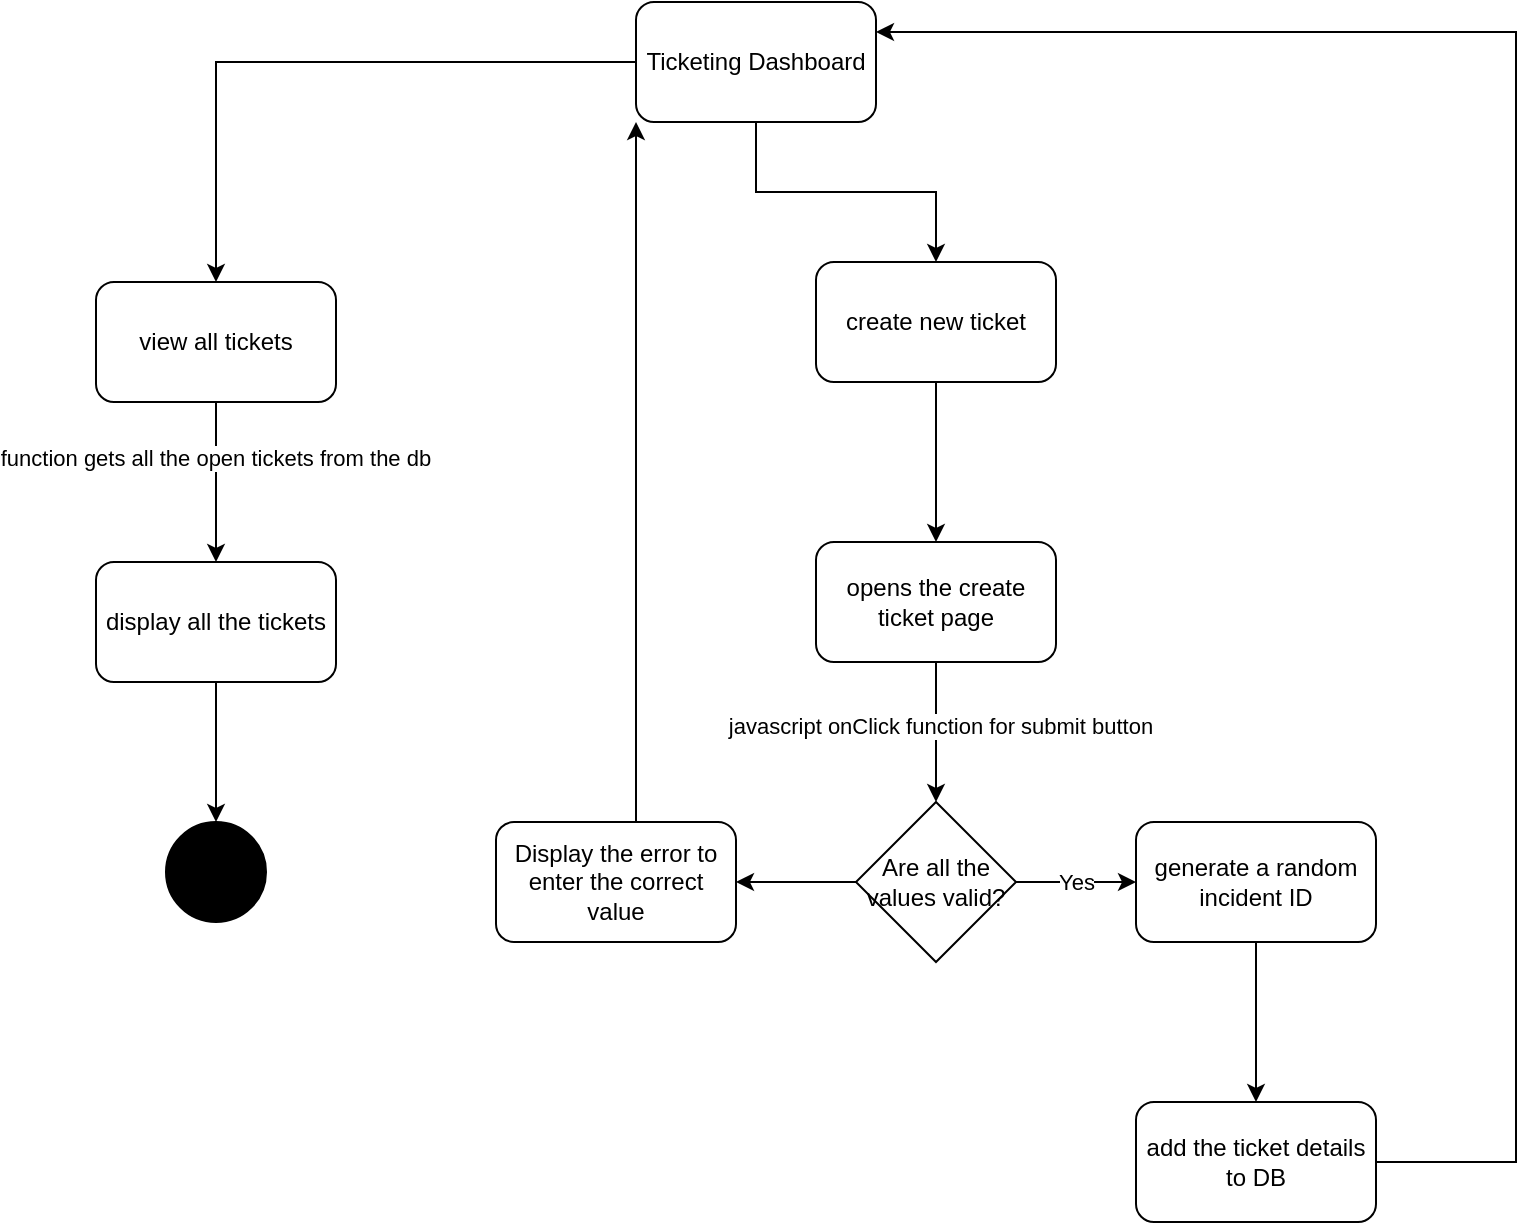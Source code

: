 <mxfile version="22.0.4" type="github">
  <diagram name="Page-1" id="BgFSwOblOgqALhgSWYDn">
    <mxGraphModel dx="1060" dy="543" grid="1" gridSize="10" guides="1" tooltips="1" connect="1" arrows="1" fold="1" page="1" pageScale="1" pageWidth="827" pageHeight="1169" math="0" shadow="0">
      <root>
        <mxCell id="0" />
        <mxCell id="1" parent="0" />
        <mxCell id="ppRKxcawpZ6yUMjm3mUm-3" value="" style="edgeStyle=orthogonalEdgeStyle;rounded=0;orthogonalLoop=1;jettySize=auto;html=1;" edge="1" parent="1" source="ppRKxcawpZ6yUMjm3mUm-1" target="ppRKxcawpZ6yUMjm3mUm-2">
          <mxGeometry relative="1" as="geometry" />
        </mxCell>
        <mxCell id="ppRKxcawpZ6yUMjm3mUm-5" value="" style="edgeStyle=orthogonalEdgeStyle;rounded=0;orthogonalLoop=1;jettySize=auto;html=1;" edge="1" parent="1" source="ppRKxcawpZ6yUMjm3mUm-1" target="ppRKxcawpZ6yUMjm3mUm-4">
          <mxGeometry relative="1" as="geometry" />
        </mxCell>
        <mxCell id="ppRKxcawpZ6yUMjm3mUm-1" value="Ticketing Dashboard" style="rounded=1;whiteSpace=wrap;html=1;" vertex="1" parent="1">
          <mxGeometry x="340" y="110" width="120" height="60" as="geometry" />
        </mxCell>
        <mxCell id="ppRKxcawpZ6yUMjm3mUm-22" value="" style="edgeStyle=orthogonalEdgeStyle;rounded=0;orthogonalLoop=1;jettySize=auto;html=1;" edge="1" parent="1" source="ppRKxcawpZ6yUMjm3mUm-2" target="ppRKxcawpZ6yUMjm3mUm-21">
          <mxGeometry relative="1" as="geometry" />
        </mxCell>
        <mxCell id="ppRKxcawpZ6yUMjm3mUm-23" value="function gets all the open tickets from the db&amp;nbsp;" style="edgeLabel;html=1;align=center;verticalAlign=middle;resizable=0;points=[];" vertex="1" connectable="0" parent="ppRKxcawpZ6yUMjm3mUm-22">
          <mxGeometry x="-0.3" y="1" relative="1" as="geometry">
            <mxPoint as="offset" />
          </mxGeometry>
        </mxCell>
        <mxCell id="ppRKxcawpZ6yUMjm3mUm-2" value="view all tickets" style="whiteSpace=wrap;html=1;rounded=1;" vertex="1" parent="1">
          <mxGeometry x="70" y="250" width="120" height="60" as="geometry" />
        </mxCell>
        <mxCell id="ppRKxcawpZ6yUMjm3mUm-7" value="" style="edgeStyle=orthogonalEdgeStyle;rounded=0;orthogonalLoop=1;jettySize=auto;html=1;" edge="1" parent="1" source="ppRKxcawpZ6yUMjm3mUm-4" target="ppRKxcawpZ6yUMjm3mUm-6">
          <mxGeometry relative="1" as="geometry" />
        </mxCell>
        <mxCell id="ppRKxcawpZ6yUMjm3mUm-4" value="create new ticket" style="whiteSpace=wrap;html=1;rounded=1;" vertex="1" parent="1">
          <mxGeometry x="430" y="240" width="120" height="60" as="geometry" />
        </mxCell>
        <mxCell id="ppRKxcawpZ6yUMjm3mUm-9" value="" style="edgeStyle=orthogonalEdgeStyle;rounded=0;orthogonalLoop=1;jettySize=auto;html=1;" edge="1" parent="1" source="ppRKxcawpZ6yUMjm3mUm-6" target="ppRKxcawpZ6yUMjm3mUm-8">
          <mxGeometry relative="1" as="geometry" />
        </mxCell>
        <mxCell id="ppRKxcawpZ6yUMjm3mUm-10" value="javascript onClick function for submit button" style="edgeLabel;html=1;align=center;verticalAlign=middle;resizable=0;points=[];" vertex="1" connectable="0" parent="ppRKxcawpZ6yUMjm3mUm-9">
          <mxGeometry x="-0.086" y="2" relative="1" as="geometry">
            <mxPoint as="offset" />
          </mxGeometry>
        </mxCell>
        <mxCell id="ppRKxcawpZ6yUMjm3mUm-6" value="opens the create ticket page" style="whiteSpace=wrap;html=1;rounded=1;" vertex="1" parent="1">
          <mxGeometry x="430" y="380" width="120" height="60" as="geometry" />
        </mxCell>
        <mxCell id="ppRKxcawpZ6yUMjm3mUm-13" value="Yes" style="edgeStyle=orthogonalEdgeStyle;rounded=0;orthogonalLoop=1;jettySize=auto;html=1;" edge="1" parent="1" source="ppRKxcawpZ6yUMjm3mUm-8" target="ppRKxcawpZ6yUMjm3mUm-12">
          <mxGeometry relative="1" as="geometry" />
        </mxCell>
        <mxCell id="ppRKxcawpZ6yUMjm3mUm-15" value="" style="edgeStyle=orthogonalEdgeStyle;rounded=0;orthogonalLoop=1;jettySize=auto;html=1;" edge="1" parent="1" source="ppRKxcawpZ6yUMjm3mUm-8" target="ppRKxcawpZ6yUMjm3mUm-14">
          <mxGeometry relative="1" as="geometry" />
        </mxCell>
        <mxCell id="ppRKxcawpZ6yUMjm3mUm-8" value="Are all the values valid?" style="rhombus;whiteSpace=wrap;html=1;rounded=0;" vertex="1" parent="1">
          <mxGeometry x="450" y="510" width="80" height="80" as="geometry" />
        </mxCell>
        <mxCell id="ppRKxcawpZ6yUMjm3mUm-18" value="" style="edgeStyle=orthogonalEdgeStyle;rounded=0;orthogonalLoop=1;jettySize=auto;html=1;" edge="1" parent="1" source="ppRKxcawpZ6yUMjm3mUm-12" target="ppRKxcawpZ6yUMjm3mUm-17">
          <mxGeometry relative="1" as="geometry" />
        </mxCell>
        <mxCell id="ppRKxcawpZ6yUMjm3mUm-12" value="generate a random incident ID" style="whiteSpace=wrap;html=1;rounded=1;" vertex="1" parent="1">
          <mxGeometry x="590" y="520" width="120" height="60" as="geometry" />
        </mxCell>
        <mxCell id="ppRKxcawpZ6yUMjm3mUm-16" style="edgeStyle=orthogonalEdgeStyle;rounded=0;orthogonalLoop=1;jettySize=auto;html=1;" edge="1" parent="1" source="ppRKxcawpZ6yUMjm3mUm-14" target="ppRKxcawpZ6yUMjm3mUm-1">
          <mxGeometry relative="1" as="geometry">
            <mxPoint x="360" y="190" as="targetPoint" />
            <Array as="points">
              <mxPoint x="340" y="430" />
              <mxPoint x="340" y="430" />
            </Array>
          </mxGeometry>
        </mxCell>
        <mxCell id="ppRKxcawpZ6yUMjm3mUm-14" value="Display the error to enter the correct value" style="whiteSpace=wrap;html=1;rounded=1;" vertex="1" parent="1">
          <mxGeometry x="270" y="520" width="120" height="60" as="geometry" />
        </mxCell>
        <mxCell id="ppRKxcawpZ6yUMjm3mUm-20" value="" style="edgeStyle=orthogonalEdgeStyle;rounded=0;orthogonalLoop=1;jettySize=auto;html=1;entryX=1;entryY=0.25;entryDx=0;entryDy=0;" edge="1" parent="1" source="ppRKxcawpZ6yUMjm3mUm-17" target="ppRKxcawpZ6yUMjm3mUm-1">
          <mxGeometry relative="1" as="geometry">
            <mxPoint x="650" y="800" as="targetPoint" />
            <Array as="points">
              <mxPoint x="780" y="690" />
              <mxPoint x="780" y="125" />
            </Array>
          </mxGeometry>
        </mxCell>
        <mxCell id="ppRKxcawpZ6yUMjm3mUm-17" value="add the ticket details to DB" style="whiteSpace=wrap;html=1;rounded=1;" vertex="1" parent="1">
          <mxGeometry x="590" y="660" width="120" height="60" as="geometry" />
        </mxCell>
        <mxCell id="ppRKxcawpZ6yUMjm3mUm-25" style="edgeStyle=orthogonalEdgeStyle;rounded=0;orthogonalLoop=1;jettySize=auto;html=1;" edge="1" parent="1" source="ppRKxcawpZ6yUMjm3mUm-21" target="ppRKxcawpZ6yUMjm3mUm-24">
          <mxGeometry relative="1" as="geometry" />
        </mxCell>
        <mxCell id="ppRKxcawpZ6yUMjm3mUm-21" value="display all the tickets" style="whiteSpace=wrap;html=1;rounded=1;" vertex="1" parent="1">
          <mxGeometry x="70" y="390" width="120" height="60" as="geometry" />
        </mxCell>
        <mxCell id="ppRKxcawpZ6yUMjm3mUm-24" value="" style="ellipse;shape=doubleEllipse;whiteSpace=wrap;html=1;aspect=fixed;fillColor=#000000;gradientColor=none;fillStyle=solid;" vertex="1" parent="1">
          <mxGeometry x="105" y="520" width="50" height="50" as="geometry" />
        </mxCell>
      </root>
    </mxGraphModel>
  </diagram>
</mxfile>
